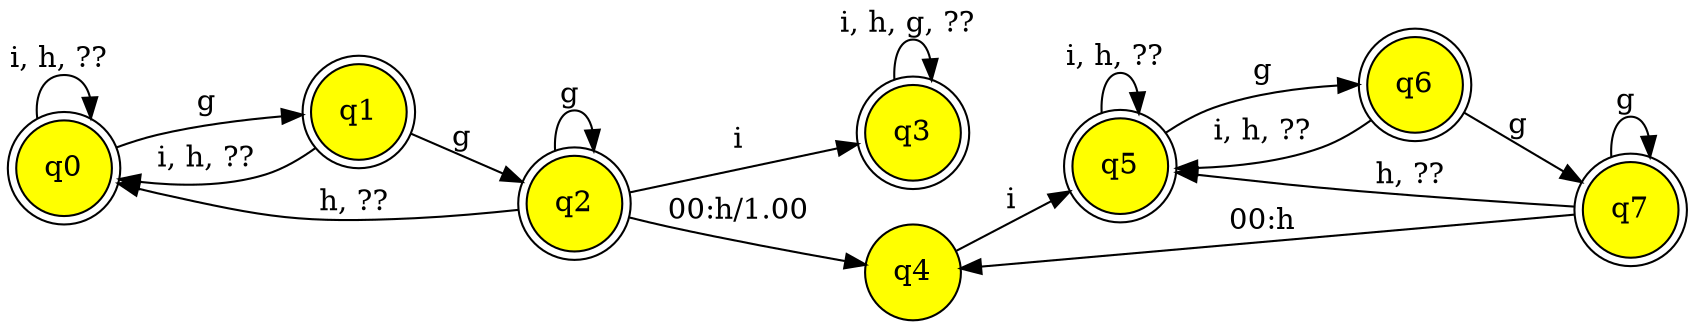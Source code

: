 // This graph generated with hfst-fst2txt
digraph "xre(?)" {
charset = UTF8;
rankdir = LR;
node [shape=circle,style=filled,fillcolor=yellow]
q0 [shape=doublecircle,label="q0"] 
q1 [shape=doublecircle,label="q1"] 
q2 [shape=doublecircle,label="q2"] 
q3 [shape=doublecircle,label="q3"] 
q4 [label="q4"] 
q5 [shape=doublecircle,label="q5"] 
q6 [shape=doublecircle,label="q6"] 
q7 [shape=doublecircle,label="q7"] 
q0 -> q0 [label="i, h, ?? "];
q0 -> q1 [label="g "];
q1 -> q0 [label="i, h, ?? "];
q1 -> q2 [label="g "];
q2 -> q0 [label="h, ?? "];
q2 -> q2 [label="g "];
q2 -> q3 [label="i "];
q2 -> q4 [label="00:h/1.00 "];
q3 -> q3 [label="i, h, g, ?? "];
q4 -> q5 [label="i "];
q5 -> q5 [label="i, h, ?? "];
q5 -> q6 [label="g "];
q6 -> q5 [label="i, h, ?? "];
q6 -> q7 [label="g "];
q7 -> q4 [label="00:h "];
q7 -> q5 [label="h, ?? "];
q7 -> q7 [label="g "];
}
